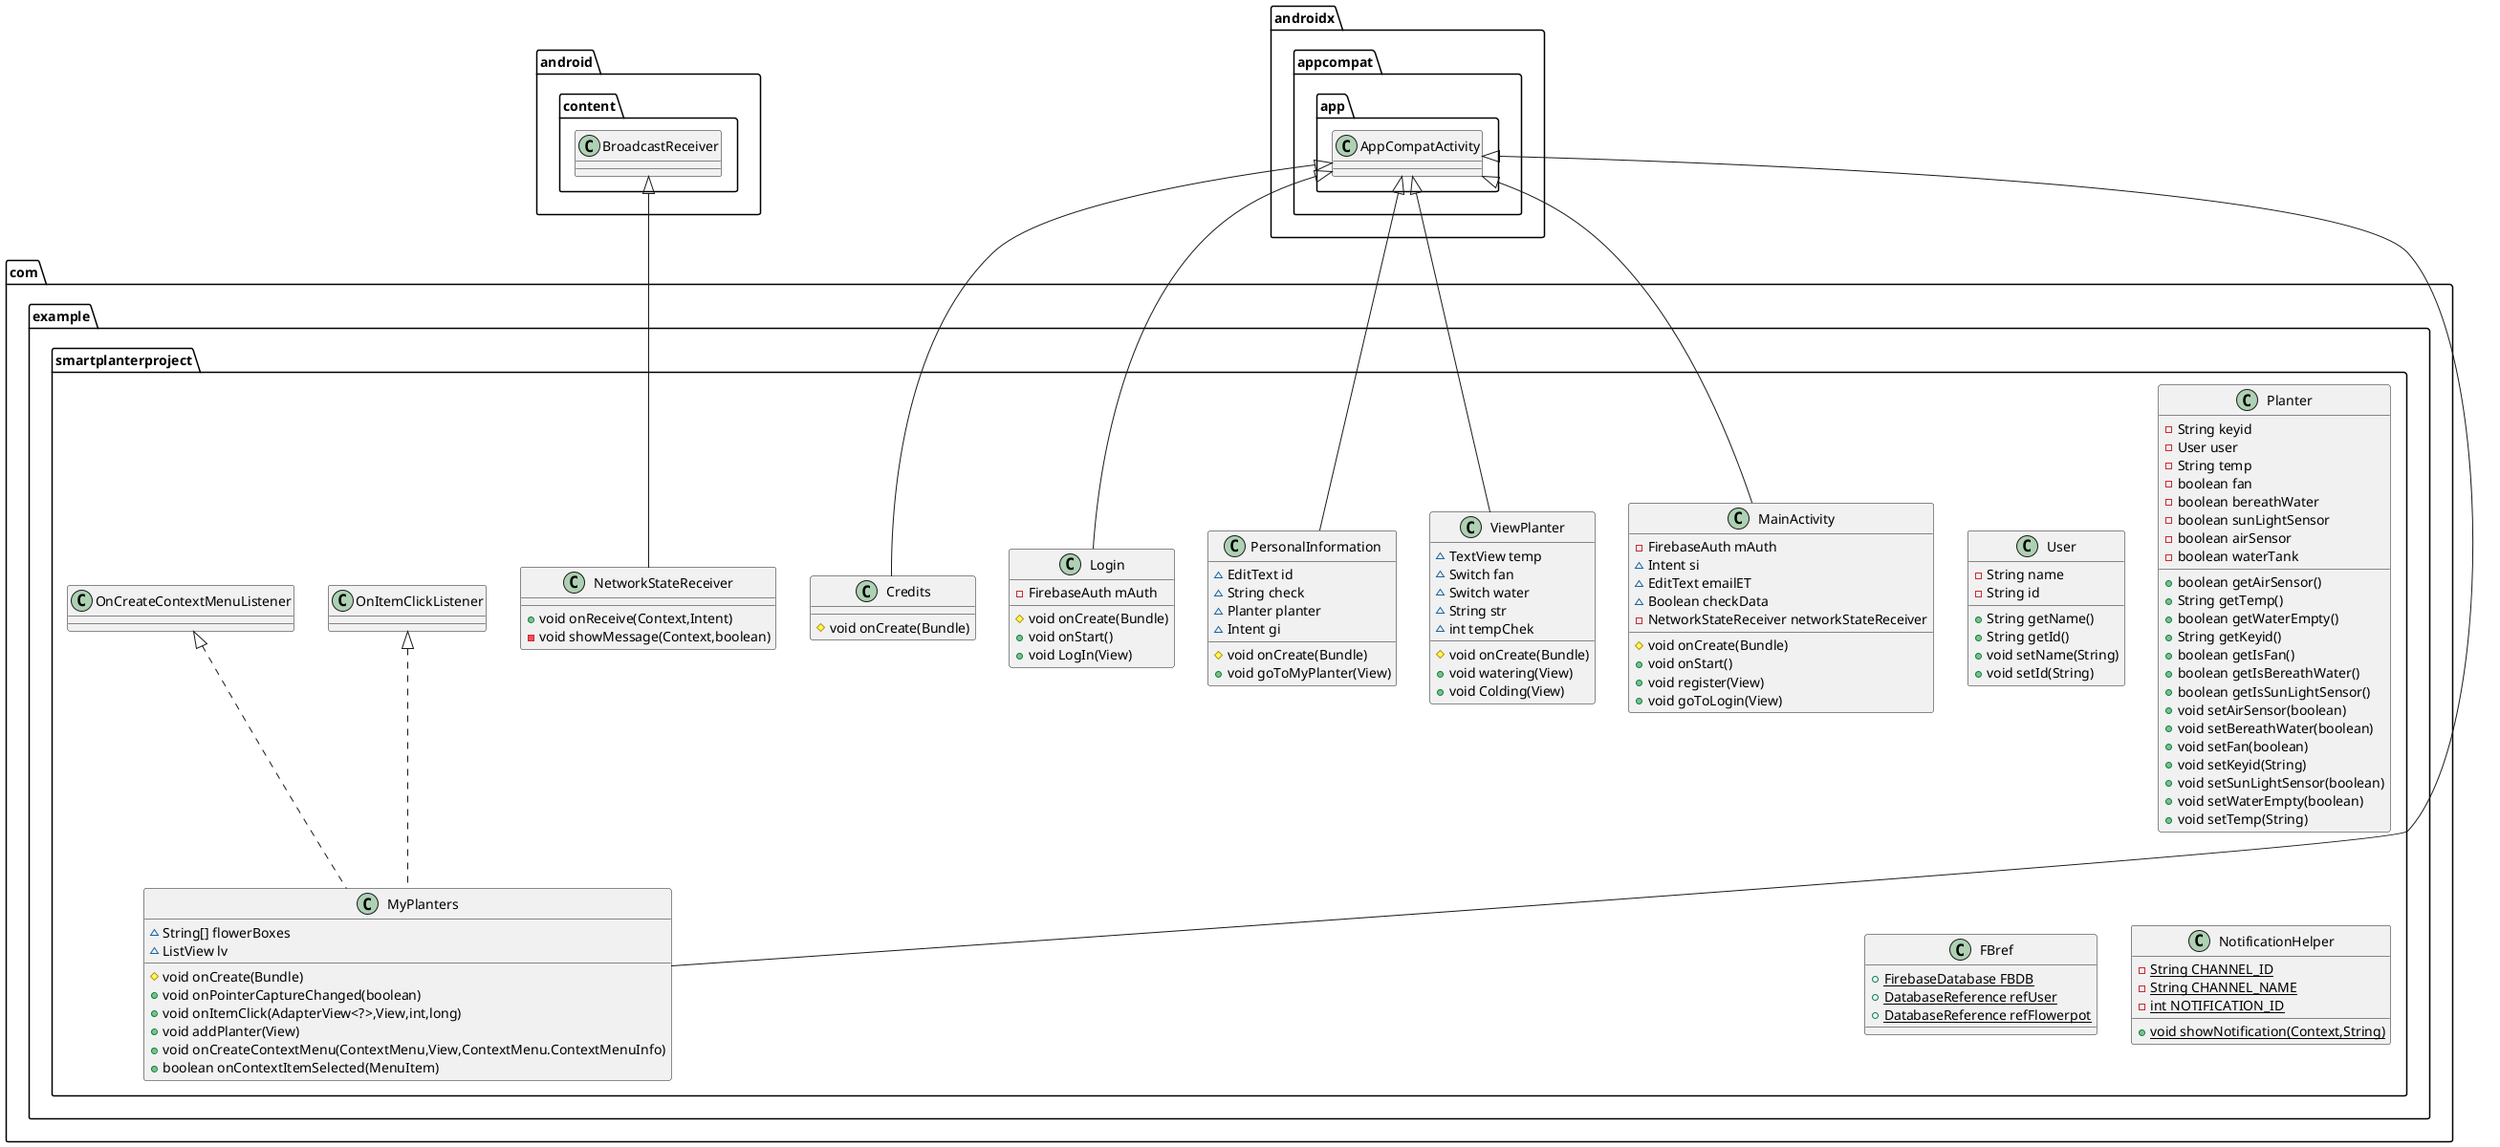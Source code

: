 @startuml
class com.example.smartplanterproject.PersonalInformation {
~ EditText id
~ String check
~ Planter planter
~ Intent gi
# void onCreate(Bundle)
+ void goToMyPlanter(View)
}


class com.example.smartplanterproject.User {
- String name
- String id
+ String getName()
+ String getId()
+ void setName(String)
+ void setId(String)
}


class com.example.smartplanterproject.Planter {
- String keyid
- User user
- String temp
- boolean fan
- boolean bereathWater
- boolean sunLightSensor
- boolean airSensor
- boolean waterTank
+ boolean getAirSensor()
+ String getTemp()
+ boolean getWaterEmpty()
+ String getKeyid()
+ boolean getIsFan()
+ boolean getIsBereathWater()
+ boolean getIsSunLightSensor()
+ void setAirSensor(boolean)
+ void setBereathWater(boolean)
+ void setFan(boolean)
+ void setKeyid(String)
+ void setSunLightSensor(boolean)
+ void setWaterEmpty(boolean)
+ void setTemp(String)
}


class com.example.smartplanterproject.FBref {
+ {static} FirebaseDatabase FBDB
+ {static} DatabaseReference refUser
+ {static} DatabaseReference refFlowerpot
}

class com.example.smartplanterproject.NotificationHelper {
- {static} String CHANNEL_ID
- {static} String CHANNEL_NAME
- {static} int NOTIFICATION_ID
+ {static} void showNotification(Context,String)
}


class com.example.smartplanterproject.Login {
- FirebaseAuth mAuth
# void onCreate(Bundle)
+ void onStart()
+ void LogIn(View)
}


class com.example.smartplanterproject.Credits {
# void onCreate(Bundle)
}

class com.example.smartplanterproject.MyPlanters {
~ String[] flowerBoxes
~ ListView lv
# void onCreate(Bundle)
+ void onPointerCaptureChanged(boolean)
+ void onItemClick(AdapterView<?>,View,int,long)
+ void addPlanter(View)
+ void onCreateContextMenu(ContextMenu,View,ContextMenu.ContextMenuInfo)
+ boolean onContextItemSelected(MenuItem)
}


class com.example.smartplanterproject.MainActivity {
- FirebaseAuth mAuth
~ Intent si
~ EditText emailET
~ Boolean checkData
- NetworkStateReceiver networkStateReceiver
# void onCreate(Bundle)
+ void onStart()
+ void register(View)
+ void goToLogin(View)
}


class com.example.smartplanterproject.ViewPlanter {
~ TextView temp
~ Switch fan
~ Switch water
~ String str
~ int tempChek
# void onCreate(Bundle)
+ void watering(View)
+ void Colding(View)
}


class com.example.smartplanterproject.NetworkStateReceiver {
+ void onReceive(Context,Intent)
- void showMessage(Context,boolean)
}



androidx.appcompat.app.AppCompatActivity <|-- com.example.smartplanterproject.PersonalInformation
androidx.appcompat.app.AppCompatActivity <|-- com.example.smartplanterproject.Login
androidx.appcompat.app.AppCompatActivity <|-- com.example.smartplanterproject.Credits
com.example.smartplanterproject.OnItemClickListener <|.. com.example.smartplanterproject.MyPlanters
com.example.smartplanterproject.OnCreateContextMenuListener <|.. com.example.smartplanterproject.MyPlanters
androidx.appcompat.app.AppCompatActivity <|-- com.example.smartplanterproject.MyPlanters
androidx.appcompat.app.AppCompatActivity <|-- com.example.smartplanterproject.MainActivity
androidx.appcompat.app.AppCompatActivity <|-- com.example.smartplanterproject.ViewPlanter
android.content.BroadcastReceiver <|-- com.example.smartplanterproject.NetworkStateReceiver
@enduml